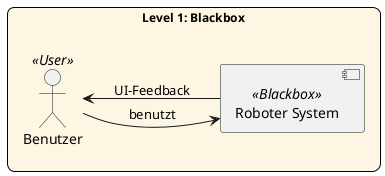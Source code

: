 '=========================
' Level 1: Blackbox View
'=========================
@startuml
skinparam componentStyle rectangle
skinparam componentStyle uml2
skinparam rectangle {
  BackgroundColor #FDF6E3
  BorderColor black
  FontSize 12
  RoundCorner 15
}
rectangle "Level 1: Blackbox" {
  left to right direction
  actor "Benutzer" <<User>> as User
  component "Roboter System" <<Blackbox>> as RobotSystem
  User --> RobotSystem : benutzt
  RobotSystem --> User : UI-Feedback
}
@enduml